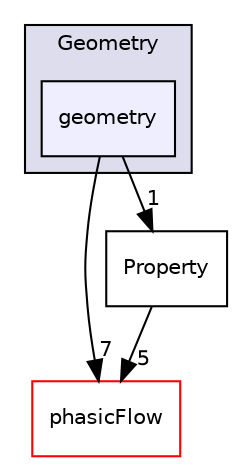 digraph "src/Geometry/geometry" {
  compound=true
  node [ fontsize="10", fontname="Helvetica"];
  edge [ labelfontsize="10", labelfontname="Helvetica"];
  subgraph clusterdir_cae27912e177176a90175eee3a6288a5 {
    graph [ bgcolor="#ddddee", pencolor="black", label="Geometry" fontname="Helvetica", fontsize="10", URL="dir_cae27912e177176a90175eee3a6288a5.html"]
  dir_36e2e6931b041d8fa0a187130eafe3af [shape=box, label="geometry", style="filled", fillcolor="#eeeeff", pencolor="black", URL="dir_36e2e6931b041d8fa0a187130eafe3af.html"];
  }
  dir_cd7a5046d028e114fc17b2ebc2bd02d2 [shape=box label="phasicFlow" fillcolor="white" style="filled" color="red" URL="dir_cd7a5046d028e114fc17b2ebc2bd02d2.html"];
  dir_ae6d06344b508c00eebca750969a2aa6 [shape=box label="Property" URL="dir_ae6d06344b508c00eebca750969a2aa6.html"];
  dir_36e2e6931b041d8fa0a187130eafe3af->dir_cd7a5046d028e114fc17b2ebc2bd02d2 [headlabel="7", labeldistance=1.5 headhref="dir_000009_000031.html"];
  dir_36e2e6931b041d8fa0a187130eafe3af->dir_ae6d06344b508c00eebca750969a2aa6 [headlabel="1", labeldistance=1.5 headhref="dir_000009_000180.html"];
  dir_ae6d06344b508c00eebca750969a2aa6->dir_cd7a5046d028e114fc17b2ebc2bd02d2 [headlabel="5", labeldistance=1.5 headhref="dir_000180_000031.html"];
}
